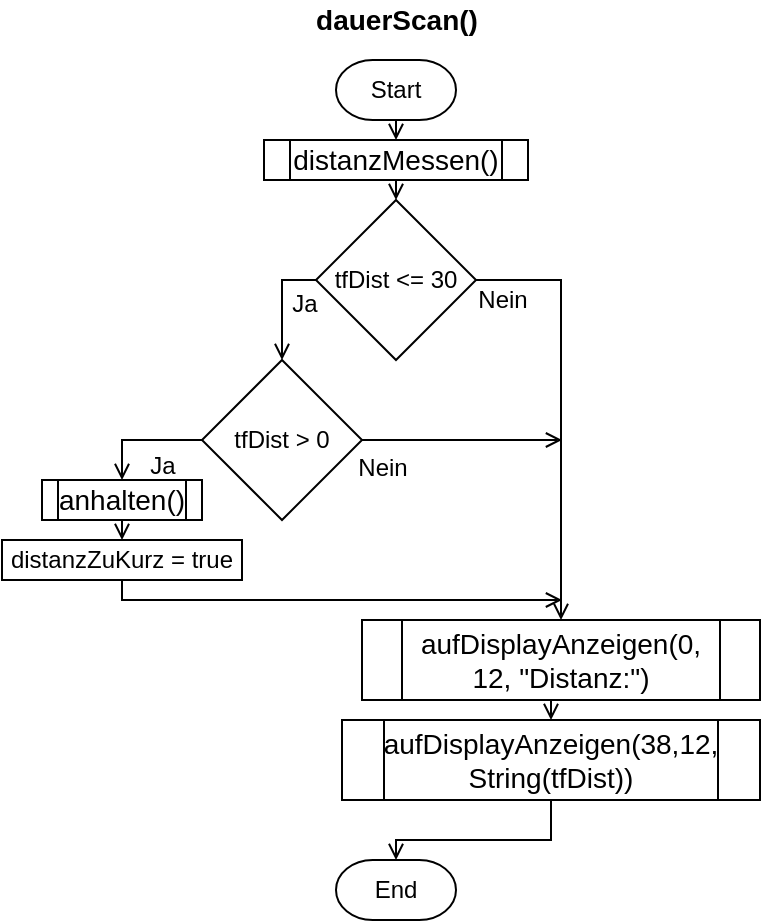 <mxfile version="16.5.1" type="device"><diagram id="7mL3m-RnuLx6aJl8Y4Mb" name="Page-1"><mxGraphModel dx="677" dy="412" grid="1" gridSize="10" guides="1" tooltips="1" connect="1" arrows="1" fold="1" page="1" pageScale="1" pageWidth="413" pageHeight="583" math="0" shadow="0"><root><mxCell id="0"/><mxCell id="1" parent="0"/><mxCell id="JP6gp99btq8rh8Uq9Hxi-17" style="edgeStyle=orthogonalEdgeStyle;rounded=0;orthogonalLoop=1;jettySize=auto;html=1;exitX=0.5;exitY=1;exitDx=0;exitDy=0;exitPerimeter=0;entryX=0.5;entryY=0;entryDx=0;entryDy=0;endArrow=open;endFill=0;" parent="1" source="JP6gp99btq8rh8Uq9Hxi-1" target="JP6gp99btq8rh8Uq9Hxi-3" edge="1"><mxGeometry relative="1" as="geometry"/></mxCell><mxCell id="JP6gp99btq8rh8Uq9Hxi-1" value="Start" style="strokeWidth=1;html=1;shape=mxgraph.flowchart.terminator;whiteSpace=wrap;rounded=1;labelBackgroundColor=none;labelBorderColor=none;" parent="1" vertex="1"><mxGeometry x="187" y="40" width="60" height="30" as="geometry"/></mxCell><mxCell id="JP6gp99btq8rh8Uq9Hxi-2" value="&lt;font style=&quot;font-size: 14px&quot;&gt;&lt;b&gt;dauerScan()&lt;/b&gt;&lt;/font&gt;" style="text;html=1;align=center;verticalAlign=middle;resizable=0;points=[];autosize=1;strokeColor=none;fillColor=none;" parent="1" vertex="1"><mxGeometry x="167" y="10" width="100" height="20" as="geometry"/></mxCell><mxCell id="JP6gp99btq8rh8Uq9Hxi-16" style="edgeStyle=orthogonalEdgeStyle;rounded=0;orthogonalLoop=1;jettySize=auto;html=1;exitX=0.5;exitY=1;exitDx=0;exitDy=0;entryX=0.5;entryY=0;entryDx=0;entryDy=0;endArrow=open;endFill=0;" parent="1" source="JP6gp99btq8rh8Uq9Hxi-3" target="JP6gp99btq8rh8Uq9Hxi-4" edge="1"><mxGeometry relative="1" as="geometry"/></mxCell><mxCell id="JP6gp99btq8rh8Uq9Hxi-3" value="distanzMessen()" style="shape=process;whiteSpace=wrap;html=1;backgroundOutline=1;fontSize=14;" parent="1" vertex="1"><mxGeometry x="151" y="80" width="132" height="20" as="geometry"/></mxCell><mxCell id="JP6gp99btq8rh8Uq9Hxi-6" style="edgeStyle=orthogonalEdgeStyle;rounded=0;orthogonalLoop=1;jettySize=auto;html=1;exitX=0;exitY=0.5;exitDx=0;exitDy=0;entryX=0.5;entryY=0;entryDx=0;entryDy=0;endArrow=open;endFill=0;" parent="1" source="JP6gp99btq8rh8Uq9Hxi-4" target="JP6gp99btq8rh8Uq9Hxi-5" edge="1"><mxGeometry relative="1" as="geometry"><Array as="points"><mxPoint x="160" y="150"/></Array></mxGeometry></mxCell><mxCell id="JP6gp99btq8rh8Uq9Hxi-8" style="edgeStyle=orthogonalEdgeStyle;rounded=0;orthogonalLoop=1;jettySize=auto;html=1;exitX=1;exitY=0.5;exitDx=0;exitDy=0;endArrow=open;endFill=0;" parent="1" source="JP6gp99btq8rh8Uq9Hxi-4" target="JP6gp99btq8rh8Uq9Hxi-7" edge="1"><mxGeometry relative="1" as="geometry"/></mxCell><mxCell id="JP6gp99btq8rh8Uq9Hxi-4" value="tfDist &amp;lt;= 30" style="rhombus;whiteSpace=wrap;html=1;" parent="1" vertex="1"><mxGeometry x="177" y="110" width="80" height="80" as="geometry"/></mxCell><mxCell id="JP6gp99btq8rh8Uq9Hxi-12" style="edgeStyle=orthogonalEdgeStyle;rounded=0;orthogonalLoop=1;jettySize=auto;html=1;exitX=1;exitY=0.5;exitDx=0;exitDy=0;endArrow=open;endFill=0;" parent="1" source="JP6gp99btq8rh8Uq9Hxi-5" edge="1"><mxGeometry relative="1" as="geometry"><mxPoint x="300" y="230" as="targetPoint"/></mxGeometry></mxCell><mxCell id="JP6gp99btq8rh8Uq9Hxi-24" style="edgeStyle=orthogonalEdgeStyle;rounded=0;orthogonalLoop=1;jettySize=auto;html=1;exitX=0;exitY=0.5;exitDx=0;exitDy=0;entryX=0.5;entryY=0;entryDx=0;entryDy=0;endArrow=open;endFill=0;" parent="1" source="JP6gp99btq8rh8Uq9Hxi-5" target="JP6gp99btq8rh8Uq9Hxi-23" edge="1"><mxGeometry relative="1" as="geometry"/></mxCell><mxCell id="JP6gp99btq8rh8Uq9Hxi-5" value="tfDist &amp;gt; 0" style="rhombus;whiteSpace=wrap;html=1;" parent="1" vertex="1"><mxGeometry x="120" y="190" width="80" height="80" as="geometry"/></mxCell><mxCell id="JP6gp99btq8rh8Uq9Hxi-15" style="edgeStyle=orthogonalEdgeStyle;rounded=0;orthogonalLoop=1;jettySize=auto;html=1;exitX=0.5;exitY=1;exitDx=0;exitDy=0;entryX=0.5;entryY=0;entryDx=0;entryDy=0;endArrow=open;endFill=0;" parent="1" source="JP6gp99btq8rh8Uq9Hxi-7" target="JP6gp99btq8rh8Uq9Hxi-9" edge="1"><mxGeometry relative="1" as="geometry"/></mxCell><mxCell id="JP6gp99btq8rh8Uq9Hxi-7" value="aufDisplayAnzeigen(0, 12, &quot;Distanz:&quot;)" style="shape=process;whiteSpace=wrap;html=1;backgroundOutline=1;fontSize=14;" parent="1" vertex="1"><mxGeometry x="200" y="320" width="199" height="40" as="geometry"/></mxCell><mxCell id="JP6gp99btq8rh8Uq9Hxi-30" style="edgeStyle=orthogonalEdgeStyle;rounded=0;orthogonalLoop=1;jettySize=auto;html=1;exitX=0.5;exitY=1;exitDx=0;exitDy=0;entryX=0.5;entryY=0;entryDx=0;entryDy=0;entryPerimeter=0;endArrow=open;endFill=0;" parent="1" source="JP6gp99btq8rh8Uq9Hxi-9" target="JP6gp99btq8rh8Uq9Hxi-29" edge="1"><mxGeometry relative="1" as="geometry"><Array as="points"><mxPoint x="295" y="430"/><mxPoint x="217" y="430"/></Array></mxGeometry></mxCell><mxCell id="JP6gp99btq8rh8Uq9Hxi-9" value="aufDisplayAnzeigen(38,12, String(tfDist))" style="shape=process;whiteSpace=wrap;html=1;backgroundOutline=1;fontSize=14;" parent="1" vertex="1"><mxGeometry x="190" y="370" width="209" height="40" as="geometry"/></mxCell><mxCell id="JP6gp99btq8rh8Uq9Hxi-19" value="Ja" style="text;html=1;align=center;verticalAlign=middle;resizable=0;points=[];autosize=1;strokeColor=none;fillColor=none;" parent="1" vertex="1"><mxGeometry x="85" y="233" width="30" height="20" as="geometry"/></mxCell><mxCell id="JP6gp99btq8rh8Uq9Hxi-20" value="Ja" style="text;html=1;align=center;verticalAlign=middle;resizable=0;points=[];autosize=1;strokeColor=none;fillColor=none;" parent="1" vertex="1"><mxGeometry x="156" y="152" width="30" height="20" as="geometry"/></mxCell><mxCell id="JP6gp99btq8rh8Uq9Hxi-21" value="Nein" style="text;html=1;align=center;verticalAlign=middle;resizable=0;points=[];autosize=1;strokeColor=none;fillColor=none;" parent="1" vertex="1"><mxGeometry x="250" y="150" width="40" height="20" as="geometry"/></mxCell><mxCell id="JP6gp99btq8rh8Uq9Hxi-22" value="Nein" style="text;html=1;align=center;verticalAlign=middle;resizable=0;points=[];autosize=1;strokeColor=none;fillColor=none;" parent="1" vertex="1"><mxGeometry x="190" y="234" width="40" height="20" as="geometry"/></mxCell><mxCell id="JP6gp99btq8rh8Uq9Hxi-25" style="edgeStyle=orthogonalEdgeStyle;rounded=0;orthogonalLoop=1;jettySize=auto;html=1;endArrow=open;endFill=0;exitX=0.5;exitY=1;exitDx=0;exitDy=0;" parent="1" source="JP6gp99btq8rh8Uq9Hxi-26" edge="1"><mxGeometry relative="1" as="geometry"><mxPoint x="300" y="310" as="targetPoint"/><mxPoint x="80" y="300" as="sourcePoint"/><Array as="points"><mxPoint x="80" y="310"/></Array></mxGeometry></mxCell><mxCell id="JP6gp99btq8rh8Uq9Hxi-28" style="edgeStyle=orthogonalEdgeStyle;rounded=0;orthogonalLoop=1;jettySize=auto;html=1;exitX=0.5;exitY=1;exitDx=0;exitDy=0;entryX=0.5;entryY=0;entryDx=0;entryDy=0;endArrow=open;endFill=0;" parent="1" source="JP6gp99btq8rh8Uq9Hxi-23" target="JP6gp99btq8rh8Uq9Hxi-26" edge="1"><mxGeometry relative="1" as="geometry"/></mxCell><mxCell id="JP6gp99btq8rh8Uq9Hxi-23" value="anhalten()" style="shape=process;whiteSpace=wrap;html=1;backgroundOutline=1;fontSize=14;" parent="1" vertex="1"><mxGeometry x="40" y="250" width="80" height="20" as="geometry"/></mxCell><mxCell id="JP6gp99btq8rh8Uq9Hxi-26" value="distanzZuKurz = true" style="rounded=0;whiteSpace=wrap;html=1;" parent="1" vertex="1"><mxGeometry x="20" y="280" width="120" height="20" as="geometry"/></mxCell><mxCell id="JP6gp99btq8rh8Uq9Hxi-29" value="End" style="strokeWidth=1;html=1;shape=mxgraph.flowchart.terminator;whiteSpace=wrap;rounded=1;labelBackgroundColor=none;labelBorderColor=none;" parent="1" vertex="1"><mxGeometry x="187" y="440" width="60" height="30" as="geometry"/></mxCell></root></mxGraphModel></diagram></mxfile>